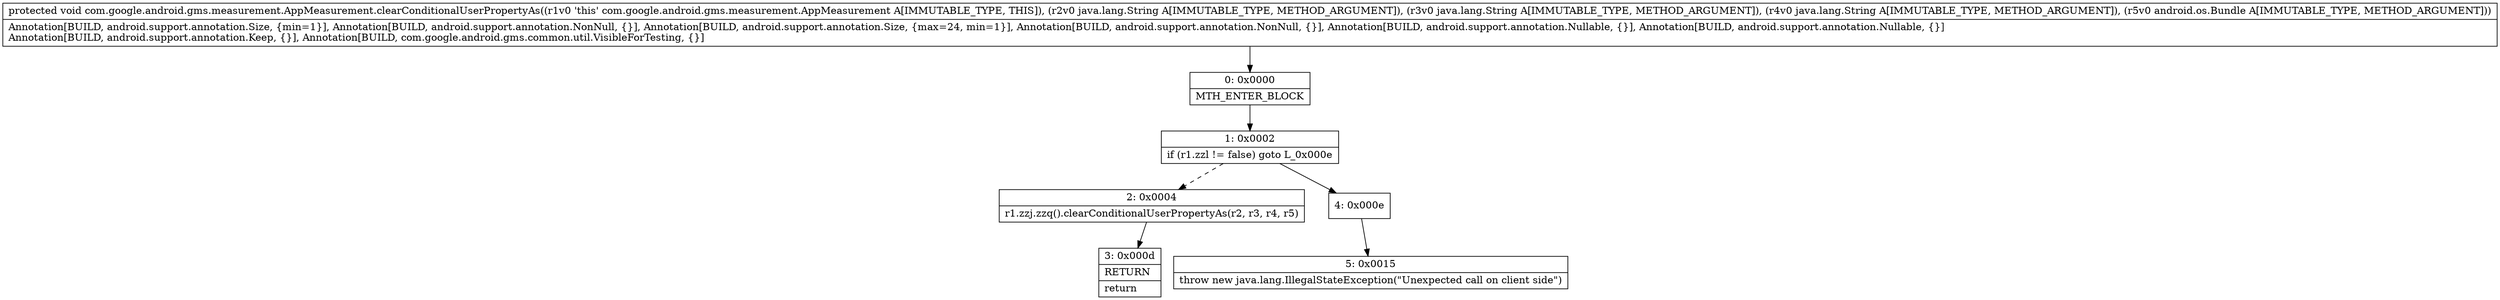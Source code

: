 digraph "CFG forcom.google.android.gms.measurement.AppMeasurement.clearConditionalUserPropertyAs(Ljava\/lang\/String;Ljava\/lang\/String;Ljava\/lang\/String;Landroid\/os\/Bundle;)V" {
Node_0 [shape=record,label="{0\:\ 0x0000|MTH_ENTER_BLOCK\l}"];
Node_1 [shape=record,label="{1\:\ 0x0002|if (r1.zzl != false) goto L_0x000e\l}"];
Node_2 [shape=record,label="{2\:\ 0x0004|r1.zzj.zzq().clearConditionalUserPropertyAs(r2, r3, r4, r5)\l}"];
Node_3 [shape=record,label="{3\:\ 0x000d|RETURN\l|return\l}"];
Node_4 [shape=record,label="{4\:\ 0x000e}"];
Node_5 [shape=record,label="{5\:\ 0x0015|throw new java.lang.IllegalStateException(\"Unexpected call on client side\")\l}"];
MethodNode[shape=record,label="{protected void com.google.android.gms.measurement.AppMeasurement.clearConditionalUserPropertyAs((r1v0 'this' com.google.android.gms.measurement.AppMeasurement A[IMMUTABLE_TYPE, THIS]), (r2v0 java.lang.String A[IMMUTABLE_TYPE, METHOD_ARGUMENT]), (r3v0 java.lang.String A[IMMUTABLE_TYPE, METHOD_ARGUMENT]), (r4v0 java.lang.String A[IMMUTABLE_TYPE, METHOD_ARGUMENT]), (r5v0 android.os.Bundle A[IMMUTABLE_TYPE, METHOD_ARGUMENT]))  | Annotation[BUILD, android.support.annotation.Size, \{min=1\}], Annotation[BUILD, android.support.annotation.NonNull, \{\}], Annotation[BUILD, android.support.annotation.Size, \{max=24, min=1\}], Annotation[BUILD, android.support.annotation.NonNull, \{\}], Annotation[BUILD, android.support.annotation.Nullable, \{\}], Annotation[BUILD, android.support.annotation.Nullable, \{\}]\lAnnotation[BUILD, android.support.annotation.Keep, \{\}], Annotation[BUILD, com.google.android.gms.common.util.VisibleForTesting, \{\}]\l}"];
MethodNode -> Node_0;
Node_0 -> Node_1;
Node_1 -> Node_2[style=dashed];
Node_1 -> Node_4;
Node_2 -> Node_3;
Node_4 -> Node_5;
}


